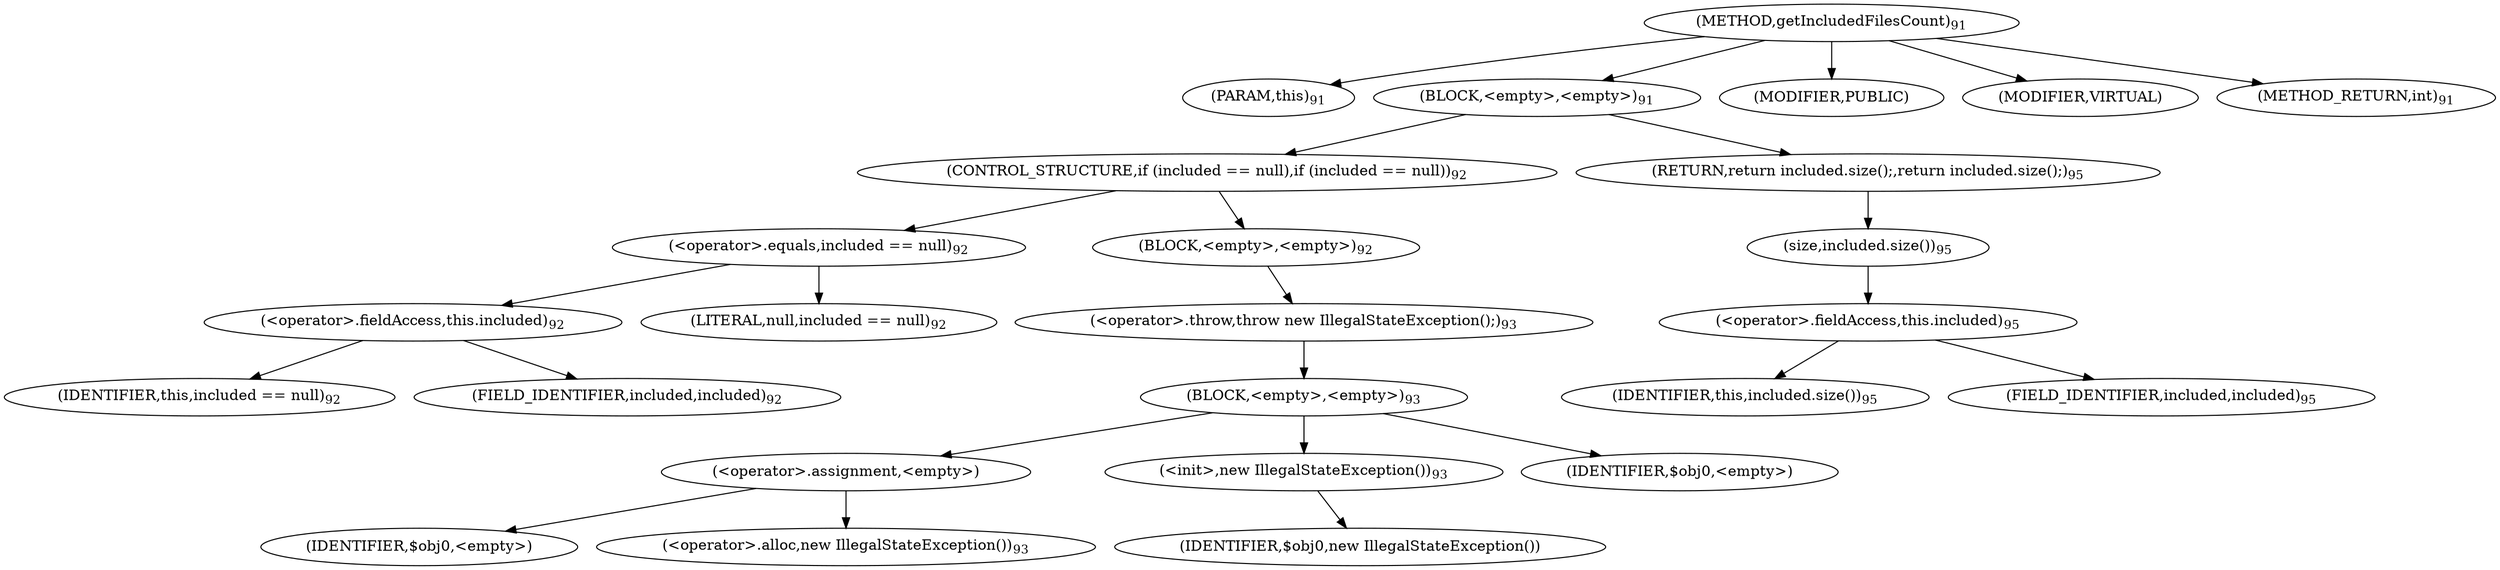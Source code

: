 digraph "getIncludedFilesCount" {  
"94" [label = <(METHOD,getIncludedFilesCount)<SUB>91</SUB>> ]
"95" [label = <(PARAM,this)<SUB>91</SUB>> ]
"96" [label = <(BLOCK,&lt;empty&gt;,&lt;empty&gt;)<SUB>91</SUB>> ]
"97" [label = <(CONTROL_STRUCTURE,if (included == null),if (included == null))<SUB>92</SUB>> ]
"98" [label = <(&lt;operator&gt;.equals,included == null)<SUB>92</SUB>> ]
"99" [label = <(&lt;operator&gt;.fieldAccess,this.included)<SUB>92</SUB>> ]
"100" [label = <(IDENTIFIER,this,included == null)<SUB>92</SUB>> ]
"101" [label = <(FIELD_IDENTIFIER,included,included)<SUB>92</SUB>> ]
"102" [label = <(LITERAL,null,included == null)<SUB>92</SUB>> ]
"103" [label = <(BLOCK,&lt;empty&gt;,&lt;empty&gt;)<SUB>92</SUB>> ]
"104" [label = <(&lt;operator&gt;.throw,throw new IllegalStateException();)<SUB>93</SUB>> ]
"105" [label = <(BLOCK,&lt;empty&gt;,&lt;empty&gt;)<SUB>93</SUB>> ]
"106" [label = <(&lt;operator&gt;.assignment,&lt;empty&gt;)> ]
"107" [label = <(IDENTIFIER,$obj0,&lt;empty&gt;)> ]
"108" [label = <(&lt;operator&gt;.alloc,new IllegalStateException())<SUB>93</SUB>> ]
"109" [label = <(&lt;init&gt;,new IllegalStateException())<SUB>93</SUB>> ]
"110" [label = <(IDENTIFIER,$obj0,new IllegalStateException())> ]
"111" [label = <(IDENTIFIER,$obj0,&lt;empty&gt;)> ]
"112" [label = <(RETURN,return included.size();,return included.size();)<SUB>95</SUB>> ]
"113" [label = <(size,included.size())<SUB>95</SUB>> ]
"114" [label = <(&lt;operator&gt;.fieldAccess,this.included)<SUB>95</SUB>> ]
"115" [label = <(IDENTIFIER,this,included.size())<SUB>95</SUB>> ]
"116" [label = <(FIELD_IDENTIFIER,included,included)<SUB>95</SUB>> ]
"117" [label = <(MODIFIER,PUBLIC)> ]
"118" [label = <(MODIFIER,VIRTUAL)> ]
"119" [label = <(METHOD_RETURN,int)<SUB>91</SUB>> ]
  "94" -> "95" 
  "94" -> "96" 
  "94" -> "117" 
  "94" -> "118" 
  "94" -> "119" 
  "96" -> "97" 
  "96" -> "112" 
  "97" -> "98" 
  "97" -> "103" 
  "98" -> "99" 
  "98" -> "102" 
  "99" -> "100" 
  "99" -> "101" 
  "103" -> "104" 
  "104" -> "105" 
  "105" -> "106" 
  "105" -> "109" 
  "105" -> "111" 
  "106" -> "107" 
  "106" -> "108" 
  "109" -> "110" 
  "112" -> "113" 
  "113" -> "114" 
  "114" -> "115" 
  "114" -> "116" 
}
